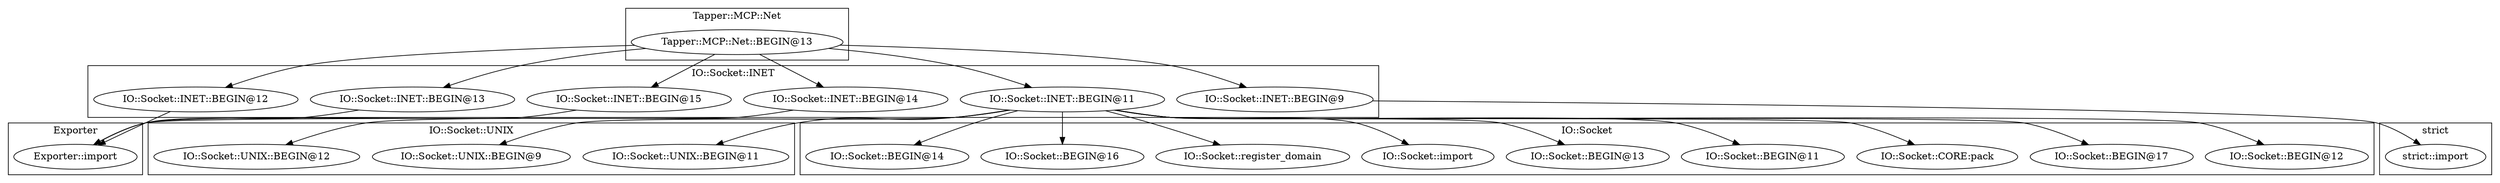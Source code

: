 digraph {
graph [overlap=false]
subgraph cluster_IO_Socket_UNIX {
	label="IO::Socket::UNIX";
	"IO::Socket::UNIX::BEGIN@11";
	"IO::Socket::UNIX::BEGIN@9";
	"IO::Socket::UNIX::BEGIN@12";
}
subgraph cluster_Tapper_MCP_Net {
	label="Tapper::MCP::Net";
	"Tapper::MCP::Net::BEGIN@13";
}
subgraph cluster_Exporter {
	label="Exporter";
	"Exporter::import";
}
subgraph cluster_IO_Socket_INET {
	label="IO::Socket::INET";
	"IO::Socket::INET::BEGIN@14";
	"IO::Socket::INET::BEGIN@11";
	"IO::Socket::INET::BEGIN@13";
	"IO::Socket::INET::BEGIN@9";
	"IO::Socket::INET::BEGIN@15";
	"IO::Socket::INET::BEGIN@12";
}
subgraph cluster_strict {
	label="strict";
	"strict::import";
}
subgraph cluster_IO_Socket {
	label="IO::Socket";
	"IO::Socket::BEGIN@12";
	"IO::Socket::BEGIN@17";
	"IO::Socket::CORE:pack";
	"IO::Socket::BEGIN@11";
	"IO::Socket::BEGIN@13";
	"IO::Socket::import";
	"IO::Socket::register_domain";
	"IO::Socket::BEGIN@16";
	"IO::Socket::BEGIN@14";
}
"IO::Socket::INET::BEGIN@13" -> "Exporter::import";
"IO::Socket::INET::BEGIN@14" -> "Exporter::import";
"IO::Socket::INET::BEGIN@12" -> "Exporter::import";
"IO::Socket::INET::BEGIN@15" -> "Exporter::import";
"IO::Socket::INET::BEGIN@11" -> "IO::Socket::BEGIN@12";
"Tapper::MCP::Net::BEGIN@13" -> "IO::Socket::INET::BEGIN@11";
"IO::Socket::INET::BEGIN@11" -> "IO::Socket::BEGIN@16";
"IO::Socket::INET::BEGIN@11" -> "IO::Socket::UNIX::BEGIN@9";
"IO::Socket::INET::BEGIN@11" -> "IO::Socket::CORE:pack";
"Tapper::MCP::Net::BEGIN@13" -> "IO::Socket::INET::BEGIN@13";
"IO::Socket::INET::BEGIN@9" -> "strict::import";
"Tapper::MCP::Net::BEGIN@13" -> "IO::Socket::INET::BEGIN@14";
"Tapper::MCP::Net::BEGIN@13" -> "IO::Socket::INET::BEGIN@12";
"IO::Socket::INET::BEGIN@11" -> "IO::Socket::BEGIN@14";
"IO::Socket::INET::BEGIN@11" -> "IO::Socket::BEGIN@13";
"IO::Socket::INET::BEGIN@11" -> "IO::Socket::UNIX::BEGIN@11";
"Tapper::MCP::Net::BEGIN@13" -> "IO::Socket::INET::BEGIN@9";
"IO::Socket::INET::BEGIN@11" -> "IO::Socket::import";
"Tapper::MCP::Net::BEGIN@13" -> "IO::Socket::INET::BEGIN@15";
"IO::Socket::INET::BEGIN@11" -> "IO::Socket::register_domain";
"IO::Socket::INET::BEGIN@11" -> "IO::Socket::BEGIN@11";
"IO::Socket::INET::BEGIN@11" -> "IO::Socket::BEGIN@17";
"IO::Socket::INET::BEGIN@11" -> "IO::Socket::UNIX::BEGIN@12";
}
